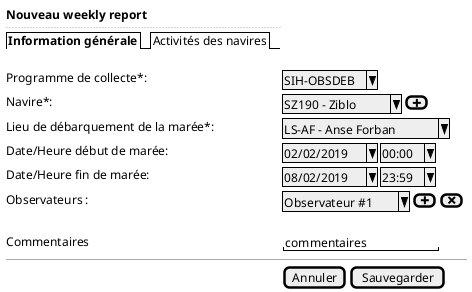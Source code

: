 @startsalt
{
  <b>Nouveau weekly report
  ..
  {/ <b>Information générale | Activités des navires }
  .
  Programme de collecte*:    | { ^SIH-OBSDEB^ }
  Navire*:                   | { ^SZ190 - Ziblo^ | [<&plus>] }
  Lieu de débarquement de la marée*:     | { ^LS-AF - Anse Forban^ }
  Date/Heure début de marée:  | { ^02/02/2019^ | ^00:00^ }
  Date/Heure fin de marée:  | { ^08/02/2019^ | ^23:59^ }
  Observateurs :            | { ^Observateur #1^ | [<&plus>] | [<&x>]}
  .
  Commentaires              | { "commentaires       "}

  -- | --

  .                          | {[Annuler] | [Sauvegarder]}
}
@endsalt
